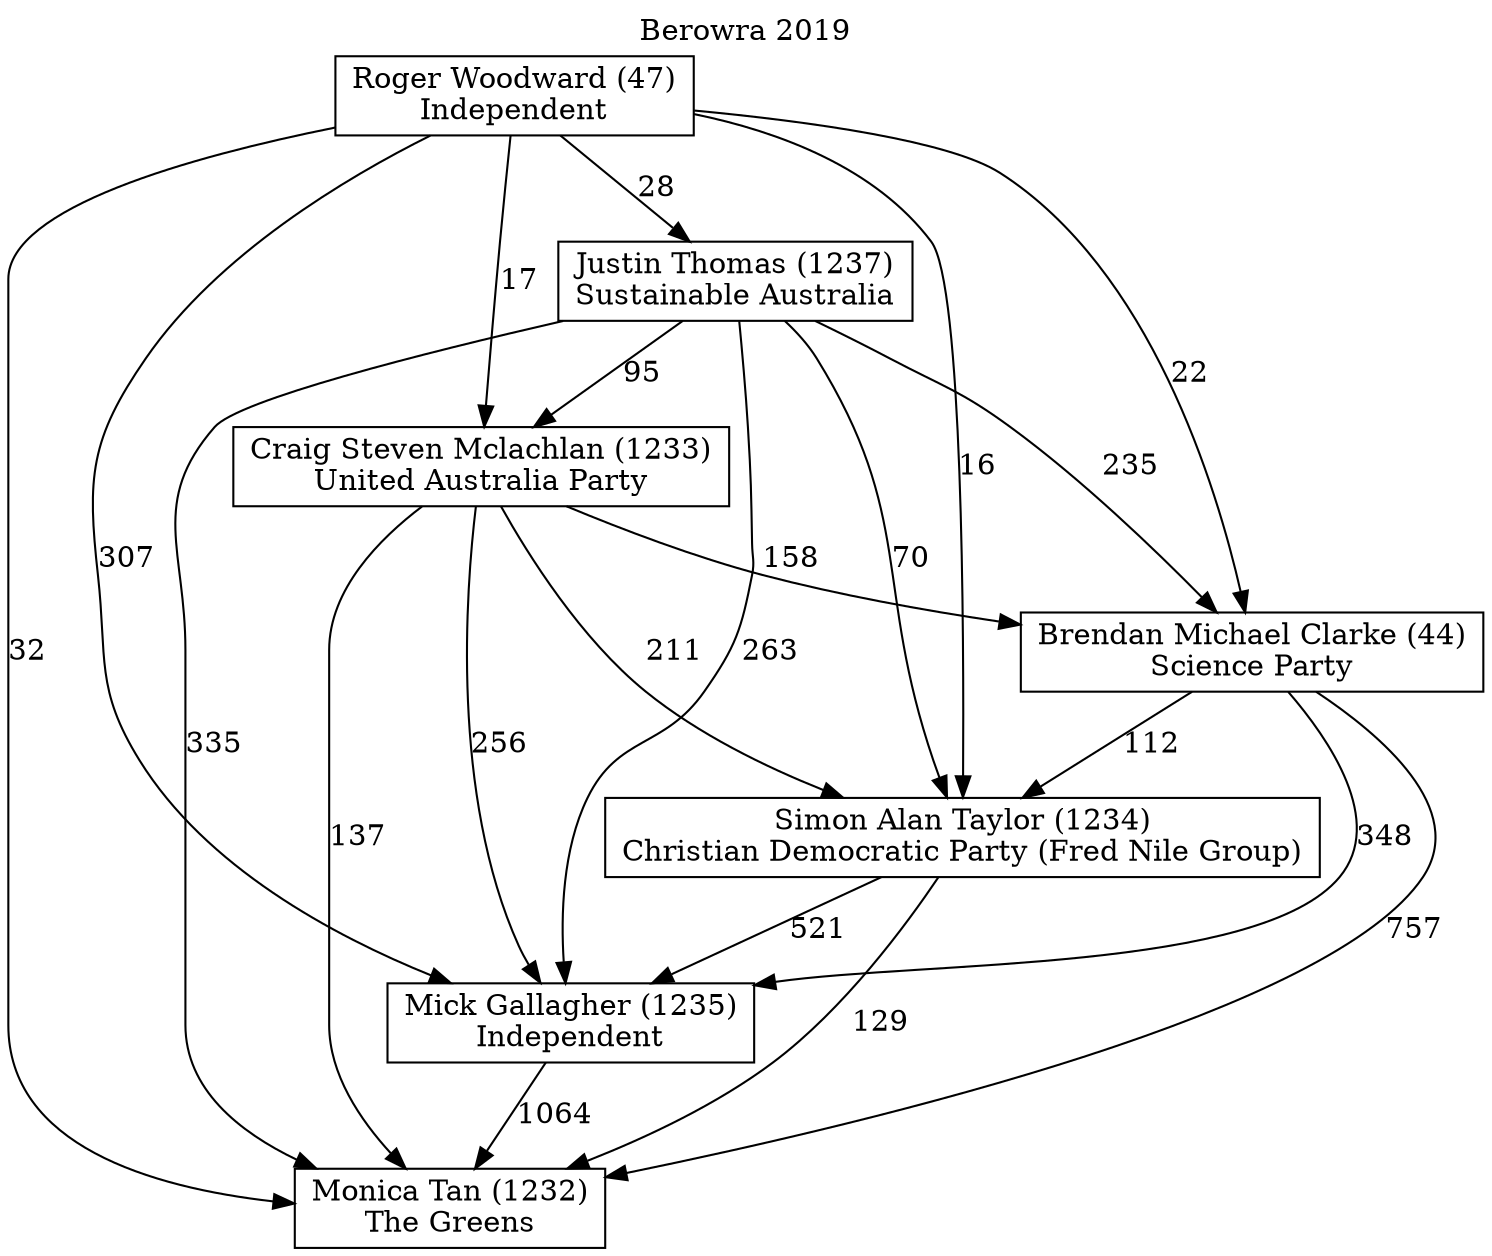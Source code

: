 // House preference flow
digraph "Monica Tan (1232)_Berowra_2019" {
	graph [label="Berowra 2019" labelloc=t mclimit=10]
	node [shape=box]
	"Monica Tan (1232)" [label="Monica Tan (1232)
The Greens"]
	"Mick Gallagher (1235)" [label="Mick Gallagher (1235)
Independent"]
	"Simon Alan Taylor (1234)" [label="Simon Alan Taylor (1234)
Christian Democratic Party (Fred Nile Group)"]
	"Brendan Michael Clarke (44)" [label="Brendan Michael Clarke (44)
Science Party"]
	"Craig Steven Mclachlan (1233)" [label="Craig Steven Mclachlan (1233)
United Australia Party"]
	"Justin Thomas (1237)" [label="Justin Thomas (1237)
Sustainable Australia"]
	"Roger Woodward (47)" [label="Roger Woodward (47)
Independent"]
	"Monica Tan (1232)" [label="Monica Tan (1232)
The Greens"]
	"Simon Alan Taylor (1234)" [label="Simon Alan Taylor (1234)
Christian Democratic Party (Fred Nile Group)"]
	"Brendan Michael Clarke (44)" [label="Brendan Michael Clarke (44)
Science Party"]
	"Craig Steven Mclachlan (1233)" [label="Craig Steven Mclachlan (1233)
United Australia Party"]
	"Justin Thomas (1237)" [label="Justin Thomas (1237)
Sustainable Australia"]
	"Roger Woodward (47)" [label="Roger Woodward (47)
Independent"]
	"Monica Tan (1232)" [label="Monica Tan (1232)
The Greens"]
	"Brendan Michael Clarke (44)" [label="Brendan Michael Clarke (44)
Science Party"]
	"Craig Steven Mclachlan (1233)" [label="Craig Steven Mclachlan (1233)
United Australia Party"]
	"Justin Thomas (1237)" [label="Justin Thomas (1237)
Sustainable Australia"]
	"Roger Woodward (47)" [label="Roger Woodward (47)
Independent"]
	"Monica Tan (1232)" [label="Monica Tan (1232)
The Greens"]
	"Craig Steven Mclachlan (1233)" [label="Craig Steven Mclachlan (1233)
United Australia Party"]
	"Justin Thomas (1237)" [label="Justin Thomas (1237)
Sustainable Australia"]
	"Roger Woodward (47)" [label="Roger Woodward (47)
Independent"]
	"Monica Tan (1232)" [label="Monica Tan (1232)
The Greens"]
	"Justin Thomas (1237)" [label="Justin Thomas (1237)
Sustainable Australia"]
	"Roger Woodward (47)" [label="Roger Woodward (47)
Independent"]
	"Monica Tan (1232)" [label="Monica Tan (1232)
The Greens"]
	"Roger Woodward (47)" [label="Roger Woodward (47)
Independent"]
	"Roger Woodward (47)" [label="Roger Woodward (47)
Independent"]
	"Justin Thomas (1237)" [label="Justin Thomas (1237)
Sustainable Australia"]
	"Roger Woodward (47)" [label="Roger Woodward (47)
Independent"]
	"Roger Woodward (47)" [label="Roger Woodward (47)
Independent"]
	"Craig Steven Mclachlan (1233)" [label="Craig Steven Mclachlan (1233)
United Australia Party"]
	"Justin Thomas (1237)" [label="Justin Thomas (1237)
Sustainable Australia"]
	"Roger Woodward (47)" [label="Roger Woodward (47)
Independent"]
	"Craig Steven Mclachlan (1233)" [label="Craig Steven Mclachlan (1233)
United Australia Party"]
	"Roger Woodward (47)" [label="Roger Woodward (47)
Independent"]
	"Roger Woodward (47)" [label="Roger Woodward (47)
Independent"]
	"Justin Thomas (1237)" [label="Justin Thomas (1237)
Sustainable Australia"]
	"Roger Woodward (47)" [label="Roger Woodward (47)
Independent"]
	"Roger Woodward (47)" [label="Roger Woodward (47)
Independent"]
	"Brendan Michael Clarke (44)" [label="Brendan Michael Clarke (44)
Science Party"]
	"Craig Steven Mclachlan (1233)" [label="Craig Steven Mclachlan (1233)
United Australia Party"]
	"Justin Thomas (1237)" [label="Justin Thomas (1237)
Sustainable Australia"]
	"Roger Woodward (47)" [label="Roger Woodward (47)
Independent"]
	"Brendan Michael Clarke (44)" [label="Brendan Michael Clarke (44)
Science Party"]
	"Justin Thomas (1237)" [label="Justin Thomas (1237)
Sustainable Australia"]
	"Roger Woodward (47)" [label="Roger Woodward (47)
Independent"]
	"Brendan Michael Clarke (44)" [label="Brendan Michael Clarke (44)
Science Party"]
	"Roger Woodward (47)" [label="Roger Woodward (47)
Independent"]
	"Roger Woodward (47)" [label="Roger Woodward (47)
Independent"]
	"Justin Thomas (1237)" [label="Justin Thomas (1237)
Sustainable Australia"]
	"Roger Woodward (47)" [label="Roger Woodward (47)
Independent"]
	"Roger Woodward (47)" [label="Roger Woodward (47)
Independent"]
	"Craig Steven Mclachlan (1233)" [label="Craig Steven Mclachlan (1233)
United Australia Party"]
	"Justin Thomas (1237)" [label="Justin Thomas (1237)
Sustainable Australia"]
	"Roger Woodward (47)" [label="Roger Woodward (47)
Independent"]
	"Craig Steven Mclachlan (1233)" [label="Craig Steven Mclachlan (1233)
United Australia Party"]
	"Roger Woodward (47)" [label="Roger Woodward (47)
Independent"]
	"Roger Woodward (47)" [label="Roger Woodward (47)
Independent"]
	"Justin Thomas (1237)" [label="Justin Thomas (1237)
Sustainable Australia"]
	"Roger Woodward (47)" [label="Roger Woodward (47)
Independent"]
	"Roger Woodward (47)" [label="Roger Woodward (47)
Independent"]
	"Simon Alan Taylor (1234)" [label="Simon Alan Taylor (1234)
Christian Democratic Party (Fred Nile Group)"]
	"Brendan Michael Clarke (44)" [label="Brendan Michael Clarke (44)
Science Party"]
	"Craig Steven Mclachlan (1233)" [label="Craig Steven Mclachlan (1233)
United Australia Party"]
	"Justin Thomas (1237)" [label="Justin Thomas (1237)
Sustainable Australia"]
	"Roger Woodward (47)" [label="Roger Woodward (47)
Independent"]
	"Simon Alan Taylor (1234)" [label="Simon Alan Taylor (1234)
Christian Democratic Party (Fred Nile Group)"]
	"Craig Steven Mclachlan (1233)" [label="Craig Steven Mclachlan (1233)
United Australia Party"]
	"Justin Thomas (1237)" [label="Justin Thomas (1237)
Sustainable Australia"]
	"Roger Woodward (47)" [label="Roger Woodward (47)
Independent"]
	"Simon Alan Taylor (1234)" [label="Simon Alan Taylor (1234)
Christian Democratic Party (Fred Nile Group)"]
	"Justin Thomas (1237)" [label="Justin Thomas (1237)
Sustainable Australia"]
	"Roger Woodward (47)" [label="Roger Woodward (47)
Independent"]
	"Simon Alan Taylor (1234)" [label="Simon Alan Taylor (1234)
Christian Democratic Party (Fred Nile Group)"]
	"Roger Woodward (47)" [label="Roger Woodward (47)
Independent"]
	"Roger Woodward (47)" [label="Roger Woodward (47)
Independent"]
	"Justin Thomas (1237)" [label="Justin Thomas (1237)
Sustainable Australia"]
	"Roger Woodward (47)" [label="Roger Woodward (47)
Independent"]
	"Roger Woodward (47)" [label="Roger Woodward (47)
Independent"]
	"Craig Steven Mclachlan (1233)" [label="Craig Steven Mclachlan (1233)
United Australia Party"]
	"Justin Thomas (1237)" [label="Justin Thomas (1237)
Sustainable Australia"]
	"Roger Woodward (47)" [label="Roger Woodward (47)
Independent"]
	"Craig Steven Mclachlan (1233)" [label="Craig Steven Mclachlan (1233)
United Australia Party"]
	"Roger Woodward (47)" [label="Roger Woodward (47)
Independent"]
	"Roger Woodward (47)" [label="Roger Woodward (47)
Independent"]
	"Justin Thomas (1237)" [label="Justin Thomas (1237)
Sustainable Australia"]
	"Roger Woodward (47)" [label="Roger Woodward (47)
Independent"]
	"Roger Woodward (47)" [label="Roger Woodward (47)
Independent"]
	"Brendan Michael Clarke (44)" [label="Brendan Michael Clarke (44)
Science Party"]
	"Craig Steven Mclachlan (1233)" [label="Craig Steven Mclachlan (1233)
United Australia Party"]
	"Justin Thomas (1237)" [label="Justin Thomas (1237)
Sustainable Australia"]
	"Roger Woodward (47)" [label="Roger Woodward (47)
Independent"]
	"Brendan Michael Clarke (44)" [label="Brendan Michael Clarke (44)
Science Party"]
	"Justin Thomas (1237)" [label="Justin Thomas (1237)
Sustainable Australia"]
	"Roger Woodward (47)" [label="Roger Woodward (47)
Independent"]
	"Brendan Michael Clarke (44)" [label="Brendan Michael Clarke (44)
Science Party"]
	"Roger Woodward (47)" [label="Roger Woodward (47)
Independent"]
	"Roger Woodward (47)" [label="Roger Woodward (47)
Independent"]
	"Justin Thomas (1237)" [label="Justin Thomas (1237)
Sustainable Australia"]
	"Roger Woodward (47)" [label="Roger Woodward (47)
Independent"]
	"Roger Woodward (47)" [label="Roger Woodward (47)
Independent"]
	"Craig Steven Mclachlan (1233)" [label="Craig Steven Mclachlan (1233)
United Australia Party"]
	"Justin Thomas (1237)" [label="Justin Thomas (1237)
Sustainable Australia"]
	"Roger Woodward (47)" [label="Roger Woodward (47)
Independent"]
	"Craig Steven Mclachlan (1233)" [label="Craig Steven Mclachlan (1233)
United Australia Party"]
	"Roger Woodward (47)" [label="Roger Woodward (47)
Independent"]
	"Roger Woodward (47)" [label="Roger Woodward (47)
Independent"]
	"Justin Thomas (1237)" [label="Justin Thomas (1237)
Sustainable Australia"]
	"Roger Woodward (47)" [label="Roger Woodward (47)
Independent"]
	"Roger Woodward (47)" [label="Roger Woodward (47)
Independent"]
	"Mick Gallagher (1235)" [label="Mick Gallagher (1235)
Independent"]
	"Simon Alan Taylor (1234)" [label="Simon Alan Taylor (1234)
Christian Democratic Party (Fred Nile Group)"]
	"Brendan Michael Clarke (44)" [label="Brendan Michael Clarke (44)
Science Party"]
	"Craig Steven Mclachlan (1233)" [label="Craig Steven Mclachlan (1233)
United Australia Party"]
	"Justin Thomas (1237)" [label="Justin Thomas (1237)
Sustainable Australia"]
	"Roger Woodward (47)" [label="Roger Woodward (47)
Independent"]
	"Mick Gallagher (1235)" [label="Mick Gallagher (1235)
Independent"]
	"Brendan Michael Clarke (44)" [label="Brendan Michael Clarke (44)
Science Party"]
	"Craig Steven Mclachlan (1233)" [label="Craig Steven Mclachlan (1233)
United Australia Party"]
	"Justin Thomas (1237)" [label="Justin Thomas (1237)
Sustainable Australia"]
	"Roger Woodward (47)" [label="Roger Woodward (47)
Independent"]
	"Mick Gallagher (1235)" [label="Mick Gallagher (1235)
Independent"]
	"Craig Steven Mclachlan (1233)" [label="Craig Steven Mclachlan (1233)
United Australia Party"]
	"Justin Thomas (1237)" [label="Justin Thomas (1237)
Sustainable Australia"]
	"Roger Woodward (47)" [label="Roger Woodward (47)
Independent"]
	"Mick Gallagher (1235)" [label="Mick Gallagher (1235)
Independent"]
	"Justin Thomas (1237)" [label="Justin Thomas (1237)
Sustainable Australia"]
	"Roger Woodward (47)" [label="Roger Woodward (47)
Independent"]
	"Mick Gallagher (1235)" [label="Mick Gallagher (1235)
Independent"]
	"Roger Woodward (47)" [label="Roger Woodward (47)
Independent"]
	"Roger Woodward (47)" [label="Roger Woodward (47)
Independent"]
	"Justin Thomas (1237)" [label="Justin Thomas (1237)
Sustainable Australia"]
	"Roger Woodward (47)" [label="Roger Woodward (47)
Independent"]
	"Roger Woodward (47)" [label="Roger Woodward (47)
Independent"]
	"Craig Steven Mclachlan (1233)" [label="Craig Steven Mclachlan (1233)
United Australia Party"]
	"Justin Thomas (1237)" [label="Justin Thomas (1237)
Sustainable Australia"]
	"Roger Woodward (47)" [label="Roger Woodward (47)
Independent"]
	"Craig Steven Mclachlan (1233)" [label="Craig Steven Mclachlan (1233)
United Australia Party"]
	"Roger Woodward (47)" [label="Roger Woodward (47)
Independent"]
	"Roger Woodward (47)" [label="Roger Woodward (47)
Independent"]
	"Justin Thomas (1237)" [label="Justin Thomas (1237)
Sustainable Australia"]
	"Roger Woodward (47)" [label="Roger Woodward (47)
Independent"]
	"Roger Woodward (47)" [label="Roger Woodward (47)
Independent"]
	"Brendan Michael Clarke (44)" [label="Brendan Michael Clarke (44)
Science Party"]
	"Craig Steven Mclachlan (1233)" [label="Craig Steven Mclachlan (1233)
United Australia Party"]
	"Justin Thomas (1237)" [label="Justin Thomas (1237)
Sustainable Australia"]
	"Roger Woodward (47)" [label="Roger Woodward (47)
Independent"]
	"Brendan Michael Clarke (44)" [label="Brendan Michael Clarke (44)
Science Party"]
	"Justin Thomas (1237)" [label="Justin Thomas (1237)
Sustainable Australia"]
	"Roger Woodward (47)" [label="Roger Woodward (47)
Independent"]
	"Brendan Michael Clarke (44)" [label="Brendan Michael Clarke (44)
Science Party"]
	"Roger Woodward (47)" [label="Roger Woodward (47)
Independent"]
	"Roger Woodward (47)" [label="Roger Woodward (47)
Independent"]
	"Justin Thomas (1237)" [label="Justin Thomas (1237)
Sustainable Australia"]
	"Roger Woodward (47)" [label="Roger Woodward (47)
Independent"]
	"Roger Woodward (47)" [label="Roger Woodward (47)
Independent"]
	"Craig Steven Mclachlan (1233)" [label="Craig Steven Mclachlan (1233)
United Australia Party"]
	"Justin Thomas (1237)" [label="Justin Thomas (1237)
Sustainable Australia"]
	"Roger Woodward (47)" [label="Roger Woodward (47)
Independent"]
	"Craig Steven Mclachlan (1233)" [label="Craig Steven Mclachlan (1233)
United Australia Party"]
	"Roger Woodward (47)" [label="Roger Woodward (47)
Independent"]
	"Roger Woodward (47)" [label="Roger Woodward (47)
Independent"]
	"Justin Thomas (1237)" [label="Justin Thomas (1237)
Sustainable Australia"]
	"Roger Woodward (47)" [label="Roger Woodward (47)
Independent"]
	"Roger Woodward (47)" [label="Roger Woodward (47)
Independent"]
	"Simon Alan Taylor (1234)" [label="Simon Alan Taylor (1234)
Christian Democratic Party (Fred Nile Group)"]
	"Brendan Michael Clarke (44)" [label="Brendan Michael Clarke (44)
Science Party"]
	"Craig Steven Mclachlan (1233)" [label="Craig Steven Mclachlan (1233)
United Australia Party"]
	"Justin Thomas (1237)" [label="Justin Thomas (1237)
Sustainable Australia"]
	"Roger Woodward (47)" [label="Roger Woodward (47)
Independent"]
	"Simon Alan Taylor (1234)" [label="Simon Alan Taylor (1234)
Christian Democratic Party (Fred Nile Group)"]
	"Craig Steven Mclachlan (1233)" [label="Craig Steven Mclachlan (1233)
United Australia Party"]
	"Justin Thomas (1237)" [label="Justin Thomas (1237)
Sustainable Australia"]
	"Roger Woodward (47)" [label="Roger Woodward (47)
Independent"]
	"Simon Alan Taylor (1234)" [label="Simon Alan Taylor (1234)
Christian Democratic Party (Fred Nile Group)"]
	"Justin Thomas (1237)" [label="Justin Thomas (1237)
Sustainable Australia"]
	"Roger Woodward (47)" [label="Roger Woodward (47)
Independent"]
	"Simon Alan Taylor (1234)" [label="Simon Alan Taylor (1234)
Christian Democratic Party (Fred Nile Group)"]
	"Roger Woodward (47)" [label="Roger Woodward (47)
Independent"]
	"Roger Woodward (47)" [label="Roger Woodward (47)
Independent"]
	"Justin Thomas (1237)" [label="Justin Thomas (1237)
Sustainable Australia"]
	"Roger Woodward (47)" [label="Roger Woodward (47)
Independent"]
	"Roger Woodward (47)" [label="Roger Woodward (47)
Independent"]
	"Craig Steven Mclachlan (1233)" [label="Craig Steven Mclachlan (1233)
United Australia Party"]
	"Justin Thomas (1237)" [label="Justin Thomas (1237)
Sustainable Australia"]
	"Roger Woodward (47)" [label="Roger Woodward (47)
Independent"]
	"Craig Steven Mclachlan (1233)" [label="Craig Steven Mclachlan (1233)
United Australia Party"]
	"Roger Woodward (47)" [label="Roger Woodward (47)
Independent"]
	"Roger Woodward (47)" [label="Roger Woodward (47)
Independent"]
	"Justin Thomas (1237)" [label="Justin Thomas (1237)
Sustainable Australia"]
	"Roger Woodward (47)" [label="Roger Woodward (47)
Independent"]
	"Roger Woodward (47)" [label="Roger Woodward (47)
Independent"]
	"Brendan Michael Clarke (44)" [label="Brendan Michael Clarke (44)
Science Party"]
	"Craig Steven Mclachlan (1233)" [label="Craig Steven Mclachlan (1233)
United Australia Party"]
	"Justin Thomas (1237)" [label="Justin Thomas (1237)
Sustainable Australia"]
	"Roger Woodward (47)" [label="Roger Woodward (47)
Independent"]
	"Brendan Michael Clarke (44)" [label="Brendan Michael Clarke (44)
Science Party"]
	"Justin Thomas (1237)" [label="Justin Thomas (1237)
Sustainable Australia"]
	"Roger Woodward (47)" [label="Roger Woodward (47)
Independent"]
	"Brendan Michael Clarke (44)" [label="Brendan Michael Clarke (44)
Science Party"]
	"Roger Woodward (47)" [label="Roger Woodward (47)
Independent"]
	"Roger Woodward (47)" [label="Roger Woodward (47)
Independent"]
	"Justin Thomas (1237)" [label="Justin Thomas (1237)
Sustainable Australia"]
	"Roger Woodward (47)" [label="Roger Woodward (47)
Independent"]
	"Roger Woodward (47)" [label="Roger Woodward (47)
Independent"]
	"Craig Steven Mclachlan (1233)" [label="Craig Steven Mclachlan (1233)
United Australia Party"]
	"Justin Thomas (1237)" [label="Justin Thomas (1237)
Sustainable Australia"]
	"Roger Woodward (47)" [label="Roger Woodward (47)
Independent"]
	"Craig Steven Mclachlan (1233)" [label="Craig Steven Mclachlan (1233)
United Australia Party"]
	"Roger Woodward (47)" [label="Roger Woodward (47)
Independent"]
	"Roger Woodward (47)" [label="Roger Woodward (47)
Independent"]
	"Justin Thomas (1237)" [label="Justin Thomas (1237)
Sustainable Australia"]
	"Roger Woodward (47)" [label="Roger Woodward (47)
Independent"]
	"Roger Woodward (47)" [label="Roger Woodward (47)
Independent"]
	"Mick Gallagher (1235)" -> "Monica Tan (1232)" [label=1064]
	"Simon Alan Taylor (1234)" -> "Mick Gallagher (1235)" [label=521]
	"Brendan Michael Clarke (44)" -> "Simon Alan Taylor (1234)" [label=112]
	"Craig Steven Mclachlan (1233)" -> "Brendan Michael Clarke (44)" [label=158]
	"Justin Thomas (1237)" -> "Craig Steven Mclachlan (1233)" [label=95]
	"Roger Woodward (47)" -> "Justin Thomas (1237)" [label=28]
	"Simon Alan Taylor (1234)" -> "Monica Tan (1232)" [label=129]
	"Brendan Michael Clarke (44)" -> "Monica Tan (1232)" [label=757]
	"Craig Steven Mclachlan (1233)" -> "Monica Tan (1232)" [label=137]
	"Justin Thomas (1237)" -> "Monica Tan (1232)" [label=335]
	"Roger Woodward (47)" -> "Monica Tan (1232)" [label=32]
	"Roger Woodward (47)" -> "Craig Steven Mclachlan (1233)" [label=17]
	"Justin Thomas (1237)" -> "Brendan Michael Clarke (44)" [label=235]
	"Roger Woodward (47)" -> "Brendan Michael Clarke (44)" [label=22]
	"Craig Steven Mclachlan (1233)" -> "Simon Alan Taylor (1234)" [label=211]
	"Justin Thomas (1237)" -> "Simon Alan Taylor (1234)" [label=70]
	"Roger Woodward (47)" -> "Simon Alan Taylor (1234)" [label=16]
	"Brendan Michael Clarke (44)" -> "Mick Gallagher (1235)" [label=348]
	"Craig Steven Mclachlan (1233)" -> "Mick Gallagher (1235)" [label=256]
	"Justin Thomas (1237)" -> "Mick Gallagher (1235)" [label=263]
	"Roger Woodward (47)" -> "Mick Gallagher (1235)" [label=307]
}
